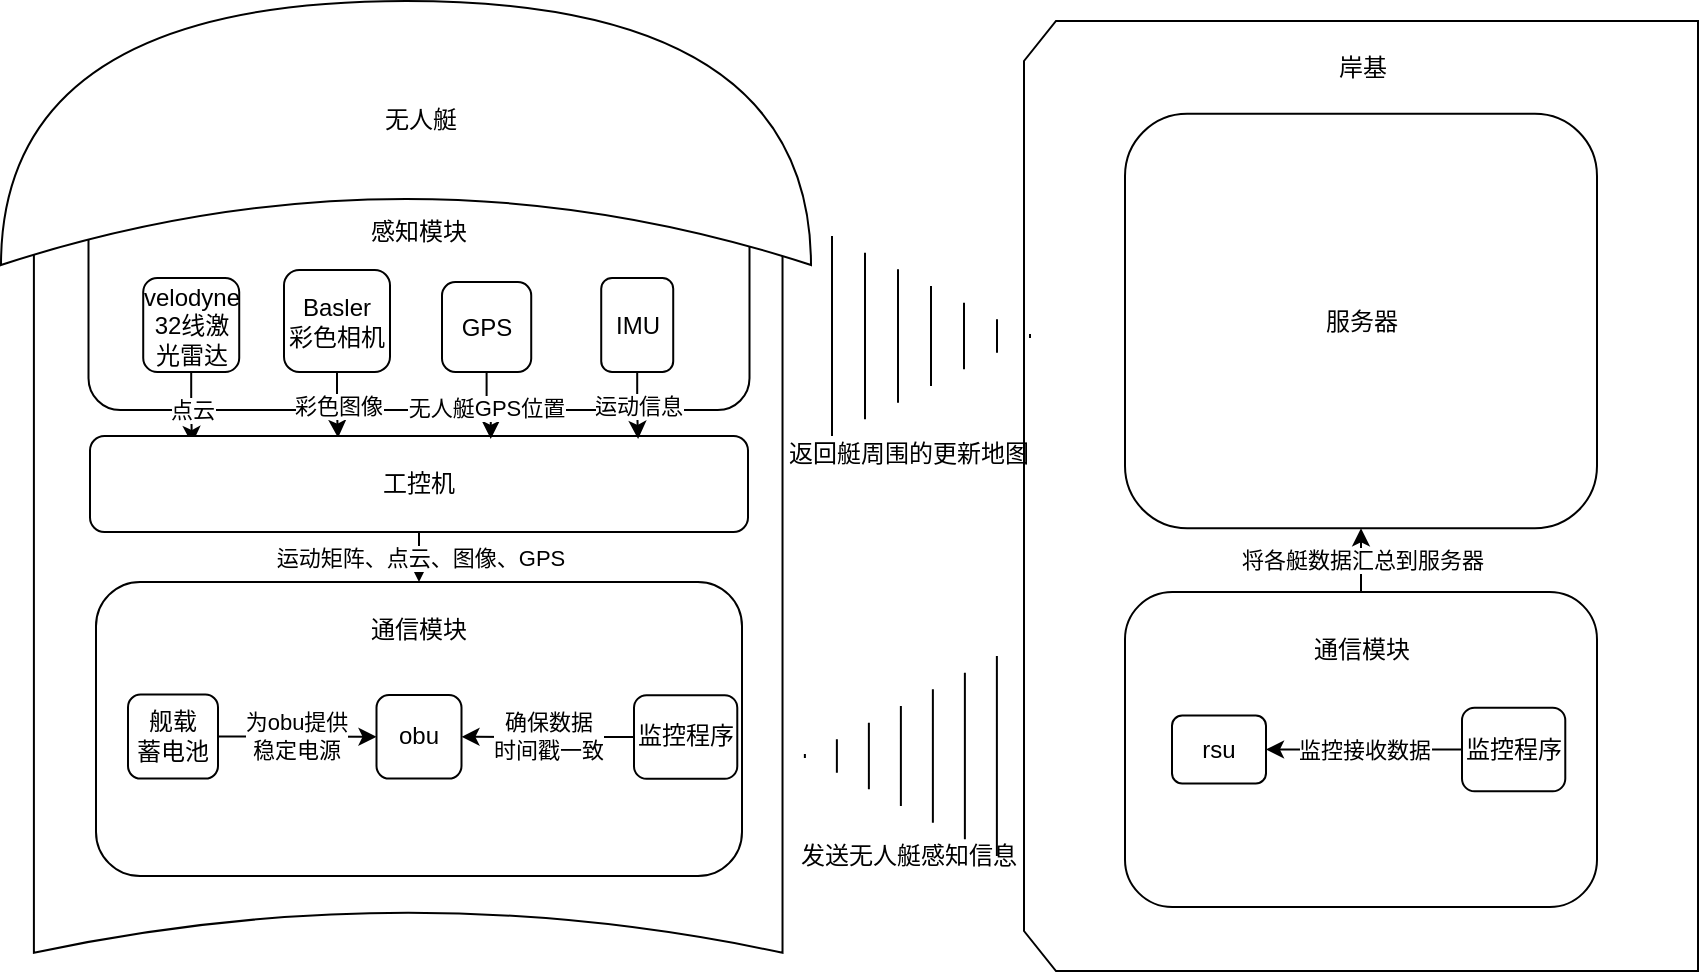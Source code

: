 <mxfile version="20.5.1" type="github">
  <diagram id="mPSYE4rGCoOtvquOaC8E" name="第 1 页">
    <mxGraphModel dx="1056" dy="566" grid="0" gridSize="10" guides="1" tooltips="1" connect="1" arrows="1" fold="1" page="1" pageScale="1" pageWidth="4681" pageHeight="3300" math="0" shadow="0">
      <root>
        <mxCell id="0" />
        <mxCell id="1" parent="0" />
        <mxCell id="7zgXDjACz49h9jb20-fA-1" value="" style="shape=dataStorage;whiteSpace=wrap;html=1;fixedSize=1;rotation=90;" vertex="1" parent="1">
          <mxGeometry x="41.17" y="716.29" width="393.87" height="374.31" as="geometry" />
        </mxCell>
        <mxCell id="7zgXDjACz49h9jb20-fA-3" value="" style="shape=loopLimit;whiteSpace=wrap;html=1;rotation=-90;" vertex="1" parent="1">
          <mxGeometry x="477" y="703.5" width="475" height="337" as="geometry" />
        </mxCell>
        <mxCell id="7zgXDjACz49h9jb20-fA-5" value="感知模块&lt;br&gt;&lt;br&gt;&lt;br&gt;&lt;br&gt;&lt;br&gt;&lt;br&gt;" style="rounded=1;whiteSpace=wrap;html=1;" vertex="1" parent="1">
          <mxGeometry x="78.25" y="723" width="330.5" height="106" as="geometry" />
        </mxCell>
        <mxCell id="7zgXDjACz49h9jb20-fA-7" value="通信模块&lt;br&gt;&lt;br&gt;&lt;br&gt;&lt;br&gt;&lt;br&gt;&lt;br&gt;&lt;br&gt;&lt;br&gt;" style="rounded=1;whiteSpace=wrap;html=1;" vertex="1" parent="1">
          <mxGeometry x="82" y="915" width="323" height="147" as="geometry" />
        </mxCell>
        <mxCell id="7zgXDjACz49h9jb20-fA-30" value="点云" style="edgeStyle=orthogonalEdgeStyle;rounded=0;orthogonalLoop=1;jettySize=auto;html=1;" edge="1" parent="1" source="7zgXDjACz49h9jb20-fA-8">
          <mxGeometry relative="1" as="geometry">
            <mxPoint x="130" y="846" as="targetPoint" />
          </mxGeometry>
        </mxCell>
        <mxCell id="7zgXDjACz49h9jb20-fA-8" value="velodyne&lt;br&gt;32线激光雷达" style="rounded=1;whiteSpace=wrap;html=1;" vertex="1" parent="1">
          <mxGeometry x="105.61" y="763" width="48" height="47" as="geometry" />
        </mxCell>
        <mxCell id="7zgXDjACz49h9jb20-fA-31" value="彩色图像" style="edgeStyle=orthogonalEdgeStyle;rounded=0;orthogonalLoop=1;jettySize=auto;html=1;entryX=0.377;entryY=0.018;entryDx=0;entryDy=0;entryPerimeter=0;" edge="1" parent="1" source="7zgXDjACz49h9jb20-fA-9" target="7zgXDjACz49h9jb20-fA-13">
          <mxGeometry relative="1" as="geometry" />
        </mxCell>
        <mxCell id="7zgXDjACz49h9jb20-fA-9" value="Basler&lt;br&gt;彩色相机" style="rounded=1;whiteSpace=wrap;html=1;" vertex="1" parent="1">
          <mxGeometry x="176" y="759" width="53" height="51" as="geometry" />
        </mxCell>
        <mxCell id="7zgXDjACz49h9jb20-fA-52" value="将各艇数据汇总到服务器" style="edgeStyle=orthogonalEdgeStyle;rounded=0;orthogonalLoop=1;jettySize=auto;html=1;" edge="1" parent="1" source="7zgXDjACz49h9jb20-fA-10" target="7zgXDjACz49h9jb20-fA-47">
          <mxGeometry relative="1" as="geometry" />
        </mxCell>
        <mxCell id="7zgXDjACz49h9jb20-fA-10" value="通信模块&lt;br&gt;&lt;br&gt;&lt;br&gt;&lt;br&gt;&lt;br&gt;&lt;br&gt;&lt;br&gt;&lt;br&gt;" style="rounded=1;whiteSpace=wrap;html=1;" vertex="1" parent="1">
          <mxGeometry x="596.5" y="920" width="236" height="157.5" as="geometry" />
        </mxCell>
        <mxCell id="7zgXDjACz49h9jb20-fA-11" value="rsu" style="rounded=1;whiteSpace=wrap;html=1;" vertex="1" parent="1">
          <mxGeometry x="620" y="981.75" width="47" height="34" as="geometry" />
        </mxCell>
        <mxCell id="7zgXDjACz49h9jb20-fA-12" value="obu" style="rounded=1;whiteSpace=wrap;html=1;" vertex="1" parent="1">
          <mxGeometry x="222.25" y="971.5" width="42.5" height="41.81" as="geometry" />
        </mxCell>
        <mxCell id="7zgXDjACz49h9jb20-fA-35" value="运动矩阵、点云、图像、GPS" style="edgeStyle=orthogonalEdgeStyle;rounded=0;orthogonalLoop=1;jettySize=auto;html=1;" edge="1" parent="1" source="7zgXDjACz49h9jb20-fA-13" target="7zgXDjACz49h9jb20-fA-7">
          <mxGeometry relative="1" as="geometry" />
        </mxCell>
        <mxCell id="7zgXDjACz49h9jb20-fA-13" value="工控机" style="rounded=1;whiteSpace=wrap;html=1;" vertex="1" parent="1">
          <mxGeometry x="79" y="842" width="329" height="48" as="geometry" />
        </mxCell>
        <mxCell id="7zgXDjACz49h9jb20-fA-32" value="无人艇GPS位置" style="edgeStyle=orthogonalEdgeStyle;rounded=0;orthogonalLoop=1;jettySize=auto;html=1;entryX=0.609;entryY=0.03;entryDx=0;entryDy=0;entryPerimeter=0;" edge="1" parent="1" source="7zgXDjACz49h9jb20-fA-14" target="7zgXDjACz49h9jb20-fA-13">
          <mxGeometry relative="1" as="geometry" />
        </mxCell>
        <mxCell id="7zgXDjACz49h9jb20-fA-14" value="GPS" style="rounded=1;whiteSpace=wrap;html=1;" vertex="1" parent="1">
          <mxGeometry x="255" y="765" width="44.61" height="45" as="geometry" />
        </mxCell>
        <mxCell id="7zgXDjACz49h9jb20-fA-34" value="运动信息" style="edgeStyle=orthogonalEdgeStyle;rounded=0;orthogonalLoop=1;jettySize=auto;html=1;entryX=0.833;entryY=0.03;entryDx=0;entryDy=0;entryPerimeter=0;" edge="1" parent="1" source="7zgXDjACz49h9jb20-fA-15" target="7zgXDjACz49h9jb20-fA-13">
          <mxGeometry relative="1" as="geometry" />
        </mxCell>
        <mxCell id="7zgXDjACz49h9jb20-fA-15" value="IMU" style="rounded=1;whiteSpace=wrap;html=1;" vertex="1" parent="1">
          <mxGeometry x="334.61" y="763" width="36" height="47" as="geometry" />
        </mxCell>
        <mxCell id="7zgXDjACz49h9jb20-fA-38" value="为obu提供&lt;br&gt;稳定电源" style="edgeStyle=orthogonalEdgeStyle;rounded=0;orthogonalLoop=1;jettySize=auto;html=1;entryX=0;entryY=0.5;entryDx=0;entryDy=0;" edge="1" parent="1" source="7zgXDjACz49h9jb20-fA-25" target="7zgXDjACz49h9jb20-fA-12">
          <mxGeometry relative="1" as="geometry" />
        </mxCell>
        <mxCell id="7zgXDjACz49h9jb20-fA-25" value="舰载&lt;br&gt;蓄电池" style="rounded=1;whiteSpace=wrap;html=1;" vertex="1" parent="1">
          <mxGeometry x="98" y="971.31" width="45" height="42" as="geometry" />
        </mxCell>
        <mxCell id="7zgXDjACz49h9jb20-fA-39" value="确保数据&lt;br&gt;时间戳一致" style="edgeStyle=orthogonalEdgeStyle;rounded=0;orthogonalLoop=1;jettySize=auto;html=1;entryX=1;entryY=0.5;entryDx=0;entryDy=0;" edge="1" parent="1" source="7zgXDjACz49h9jb20-fA-37" target="7zgXDjACz49h9jb20-fA-12">
          <mxGeometry relative="1" as="geometry" />
        </mxCell>
        <mxCell id="7zgXDjACz49h9jb20-fA-37" value="监控程序" style="rounded=1;whiteSpace=wrap;html=1;" vertex="1" parent="1">
          <mxGeometry x="351" y="971.59" width="51.64" height="41.81" as="geometry" />
        </mxCell>
        <mxCell id="7zgXDjACz49h9jb20-fA-40" value="发送无人艇感知信息" style="text;html=1;align=center;verticalAlign=middle;resizable=0;points=[];autosize=1;strokeColor=none;fillColor=none;" vertex="1" parent="1">
          <mxGeometry x="425" y="1039" width="126" height="26" as="geometry" />
        </mxCell>
        <mxCell id="7zgXDjACz49h9jb20-fA-42" value="无人艇" style="text;html=1;align=center;verticalAlign=middle;resizable=0;points=[];autosize=1;strokeColor=none;fillColor=none;" vertex="1" parent="1">
          <mxGeometry x="216.5" y="651" width="54" height="26" as="geometry" />
        </mxCell>
        <mxCell id="7zgXDjACz49h9jb20-fA-43" value="" style="shape=mxgraph.arrows2.wedgeArrowDashed2;html=1;bendable=0;startWidth=50;stepSize=15;rounded=0;" edge="1" parent="1">
          <mxGeometry width="100" height="100" relative="1" as="geometry">
            <mxPoint x="532.44" y="1002" as="sourcePoint" />
            <mxPoint x="436.44" y="1002" as="targetPoint" />
          </mxGeometry>
        </mxCell>
        <mxCell id="7zgXDjACz49h9jb20-fA-44" value="" style="shape=mxgraph.arrows2.wedgeArrowDashed2;html=1;bendable=0;startWidth=50;stepSize=15;rounded=0;" edge="1" parent="1">
          <mxGeometry width="100" height="100" relative="1" as="geometry">
            <mxPoint x="450" y="792" as="sourcePoint" />
            <mxPoint x="549" y="792" as="targetPoint" />
          </mxGeometry>
        </mxCell>
        <mxCell id="7zgXDjACz49h9jb20-fA-2" value="" style="shape=xor;whiteSpace=wrap;html=1;rotation=-90;" vertex="1" parent="1">
          <mxGeometry x="171" y="488" width="132" height="405" as="geometry" />
        </mxCell>
        <mxCell id="7zgXDjACz49h9jb20-fA-45" value="无人艇" style="text;html=1;align=center;verticalAlign=middle;resizable=0;points=[];autosize=1;strokeColor=none;fillColor=none;" vertex="1" parent="1">
          <mxGeometry x="216.5" y="671" width="54" height="26" as="geometry" />
        </mxCell>
        <mxCell id="7zgXDjACz49h9jb20-fA-46" value="返回艇周围的更新地图" style="text;html=1;align=center;verticalAlign=middle;resizable=0;points=[];autosize=1;strokeColor=none;fillColor=none;" vertex="1" parent="1">
          <mxGeometry x="419" y="838" width="138" height="26" as="geometry" />
        </mxCell>
        <mxCell id="7zgXDjACz49h9jb20-fA-47" value="服务器" style="rounded=1;whiteSpace=wrap;html=1;" vertex="1" parent="1">
          <mxGeometry x="596.5" y="680.88" width="236" height="207.25" as="geometry" />
        </mxCell>
        <mxCell id="7zgXDjACz49h9jb20-fA-50" value="监控接收数据" style="edgeStyle=orthogonalEdgeStyle;rounded=0;orthogonalLoop=1;jettySize=auto;html=1;entryX=1;entryY=0.5;entryDx=0;entryDy=0;" edge="1" parent="1" source="7zgXDjACz49h9jb20-fA-49" target="7zgXDjACz49h9jb20-fA-11">
          <mxGeometry relative="1" as="geometry" />
        </mxCell>
        <mxCell id="7zgXDjACz49h9jb20-fA-49" value="监控程序" style="rounded=1;whiteSpace=wrap;html=1;" vertex="1" parent="1">
          <mxGeometry x="765" y="977.84" width="51.64" height="41.81" as="geometry" />
        </mxCell>
        <mxCell id="7zgXDjACz49h9jb20-fA-51" value="岸基" style="text;html=1;align=center;verticalAlign=middle;resizable=0;points=[];autosize=1;strokeColor=none;fillColor=none;" vertex="1" parent="1">
          <mxGeometry x="693.5" y="645" width="42" height="26" as="geometry" />
        </mxCell>
      </root>
    </mxGraphModel>
  </diagram>
</mxfile>
